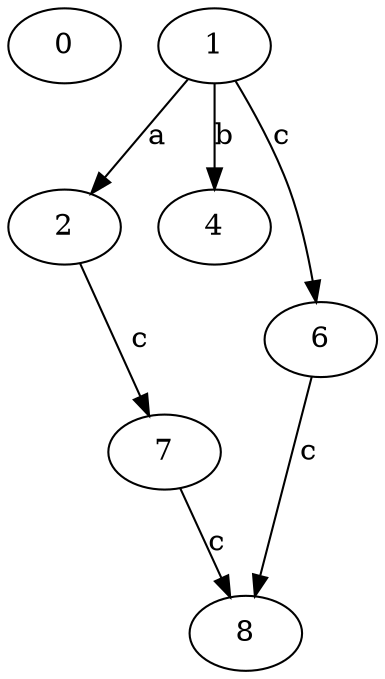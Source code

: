 strict digraph  {
0;
1;
2;
4;
6;
7;
8;
1 -> 2  [label=a];
1 -> 4  [label=b];
1 -> 6  [label=c];
2 -> 7  [label=c];
6 -> 8  [label=c];
7 -> 8  [label=c];
}
